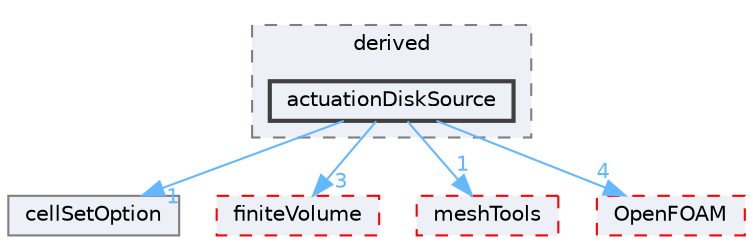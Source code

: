 digraph "src/fvOptions/sources/derived/actuationDiskSource"
{
 // LATEX_PDF_SIZE
  bgcolor="transparent";
  edge [fontname=Helvetica,fontsize=10,labelfontname=Helvetica,labelfontsize=10];
  node [fontname=Helvetica,fontsize=10,shape=box,height=0.2,width=0.4];
  compound=true
  subgraph clusterdir_04ada5f3e1c5f73b4b84eeccdf3d9cec {
    graph [ bgcolor="#edf0f7", pencolor="grey50", label="derived", fontname=Helvetica,fontsize=10 style="filled,dashed", URL="dir_04ada5f3e1c5f73b4b84eeccdf3d9cec.html",tooltip=""]
  dir_63e79c4eff9f105986900c564a167454 [label="actuationDiskSource", fillcolor="#edf0f7", color="grey25", style="filled,bold", URL="dir_63e79c4eff9f105986900c564a167454.html",tooltip=""];
  }
  dir_3985ce20ae33982f8c583731dc480b49 [label="cellSetOption", fillcolor="#edf0f7", color="grey50", style="filled", URL="dir_3985ce20ae33982f8c583731dc480b49.html",tooltip=""];
  dir_9bd15774b555cf7259a6fa18f99fe99b [label="finiteVolume", fillcolor="#edf0f7", color="red", style="filled,dashed", URL="dir_9bd15774b555cf7259a6fa18f99fe99b.html",tooltip=""];
  dir_ae30ad0bef50cf391b24c614251bb9fd [label="meshTools", fillcolor="#edf0f7", color="red", style="filled,dashed", URL="dir_ae30ad0bef50cf391b24c614251bb9fd.html",tooltip=""];
  dir_c5473ff19b20e6ec4dfe5c310b3778a8 [label="OpenFOAM", fillcolor="#edf0f7", color="red", style="filled,dashed", URL="dir_c5473ff19b20e6ec4dfe5c310b3778a8.html",tooltip=""];
  dir_63e79c4eff9f105986900c564a167454->dir_3985ce20ae33982f8c583731dc480b49 [headlabel="1", labeldistance=1.5 headhref="dir_000021_000430.html" href="dir_000021_000430.html" color="steelblue1" fontcolor="steelblue1"];
  dir_63e79c4eff9f105986900c564a167454->dir_9bd15774b555cf7259a6fa18f99fe99b [headlabel="3", labeldistance=1.5 headhref="dir_000021_001387.html" href="dir_000021_001387.html" color="steelblue1" fontcolor="steelblue1"];
  dir_63e79c4eff9f105986900c564a167454->dir_ae30ad0bef50cf391b24c614251bb9fd [headlabel="1", labeldistance=1.5 headhref="dir_000021_002382.html" href="dir_000021_002382.html" color="steelblue1" fontcolor="steelblue1"];
  dir_63e79c4eff9f105986900c564a167454->dir_c5473ff19b20e6ec4dfe5c310b3778a8 [headlabel="4", labeldistance=1.5 headhref="dir_000021_002695.html" href="dir_000021_002695.html" color="steelblue1" fontcolor="steelblue1"];
}
